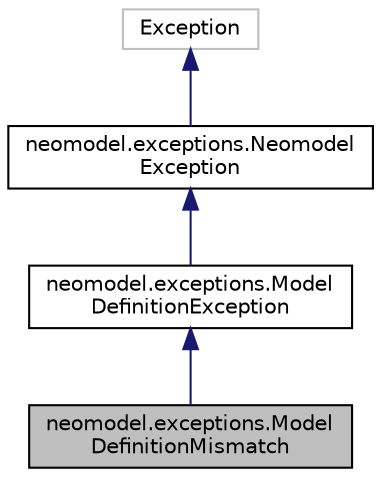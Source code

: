 digraph "neomodel.exceptions.ModelDefinitionMismatch"
{
 // LATEX_PDF_SIZE
  edge [fontname="Helvetica",fontsize="10",labelfontname="Helvetica",labelfontsize="10"];
  node [fontname="Helvetica",fontsize="10",shape=record];
  Node1 [label="neomodel.exceptions.Model\lDefinitionMismatch",height=0.2,width=0.4,color="black", fillcolor="grey75", style="filled", fontcolor="black",tooltip=" "];
  Node2 -> Node1 [dir="back",color="midnightblue",fontsize="10",style="solid",fontname="Helvetica"];
  Node2 [label="neomodel.exceptions.Model\lDefinitionException",height=0.2,width=0.4,color="black", fillcolor="white", style="filled",URL="$classneomodel_1_1exceptions_1_1_model_definition_exception.html",tooltip=" "];
  Node3 -> Node2 [dir="back",color="midnightblue",fontsize="10",style="solid",fontname="Helvetica"];
  Node3 [label="neomodel.exceptions.Neomodel\lException",height=0.2,width=0.4,color="black", fillcolor="white", style="filled",URL="$classneomodel_1_1exceptions_1_1_neomodel_exception.html",tooltip=" "];
  Node4 -> Node3 [dir="back",color="midnightblue",fontsize="10",style="solid",fontname="Helvetica"];
  Node4 [label="Exception",height=0.2,width=0.4,color="grey75", fillcolor="white", style="filled",tooltip=" "];
}
